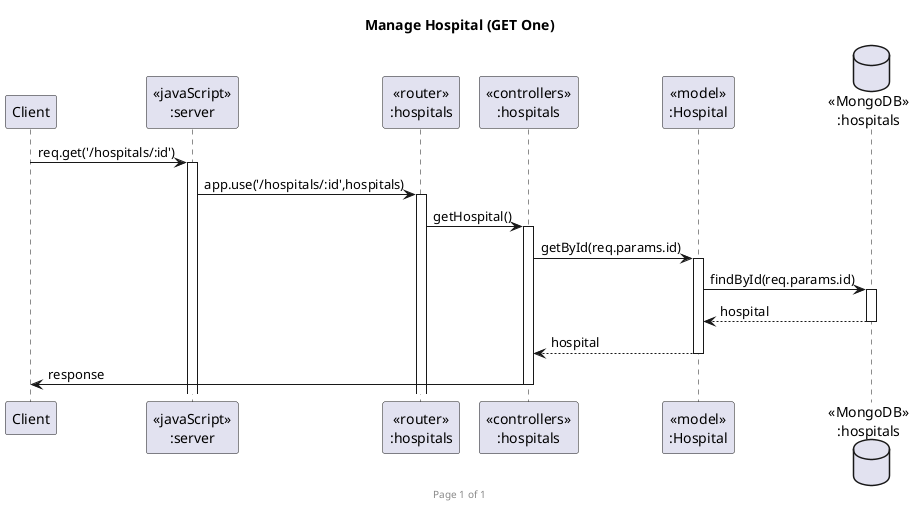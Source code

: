@startuml Manage Hospital (GET One)

footer Page %page% of %lastpage%
title "Manage Hospital (GET One)"

participant "Client" as client
participant "<<javaScript>>\n:server" as server
participant "<<router>>\n:hospitals" as routerHospitals
participant "<<controllers>>\n:hospitals" as controllersHospitals
participant "<<model>>\n:Hospital" as modelHospital
database "<<MongoDB>>\n:hospitals" as HospitalsDatabase

client->server ++:req.get('/hospitals/:id')
server->routerHospitals ++:app.use('/hospitals/:id',hospitals)
routerHospitals -> controllersHospitals ++:getHospital()
controllersHospitals->modelHospital ++:getById(req.params.id)
modelHospital ->HospitalsDatabase ++: findById(req.params.id)
HospitalsDatabase --> modelHospital --: hospital
controllersHospitals <-- modelHospital --:hospital
controllersHospitals->client --:response

@enduml
